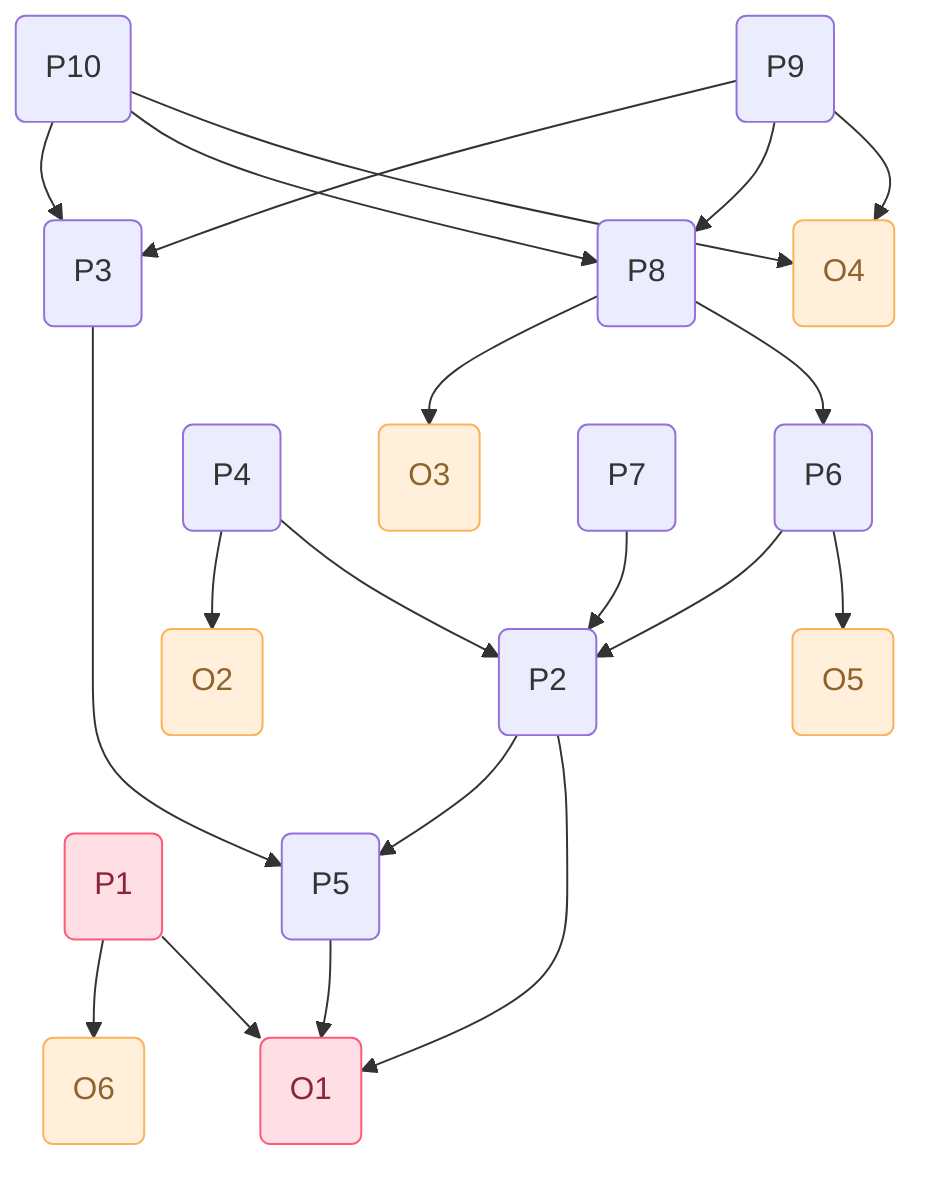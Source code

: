 graph TB
    O1(O1)
    O2(O2)
    O3(O3)
    O4(O4)
    O5(O5)
    O6(O6)

    P1(P1)
    P2(P2)
    P3(P3)
    P4(P4)
    P5(P5)
    P6(P6)
    P7(P7)
    P8(P8)
    P9(P9)
    P10(P10)

    P1 & P2 & P5 --> O1
    P2 & P3 --> P5
    P6 --> O5
    P4 & P6 & P7 --> P2
    P4 --> O2
    P8 --> P6 & O3
    P9 & P10 --> O4 & P8 & P3
    P1 --> O6

    class O2,O3,O4,O5,O6 Peach;
    class O1,P1 Rose;

    classDef Peach stroke-width:1px, stroke-dasharray:none, stroke:#FBB35A, fill:#FFEFDB, color:#8F632D
    classDef Rose stroke-width:1px, stroke-dasharray:none, stroke:#FF5978, fill:#FFDFE5, color:#8E2236